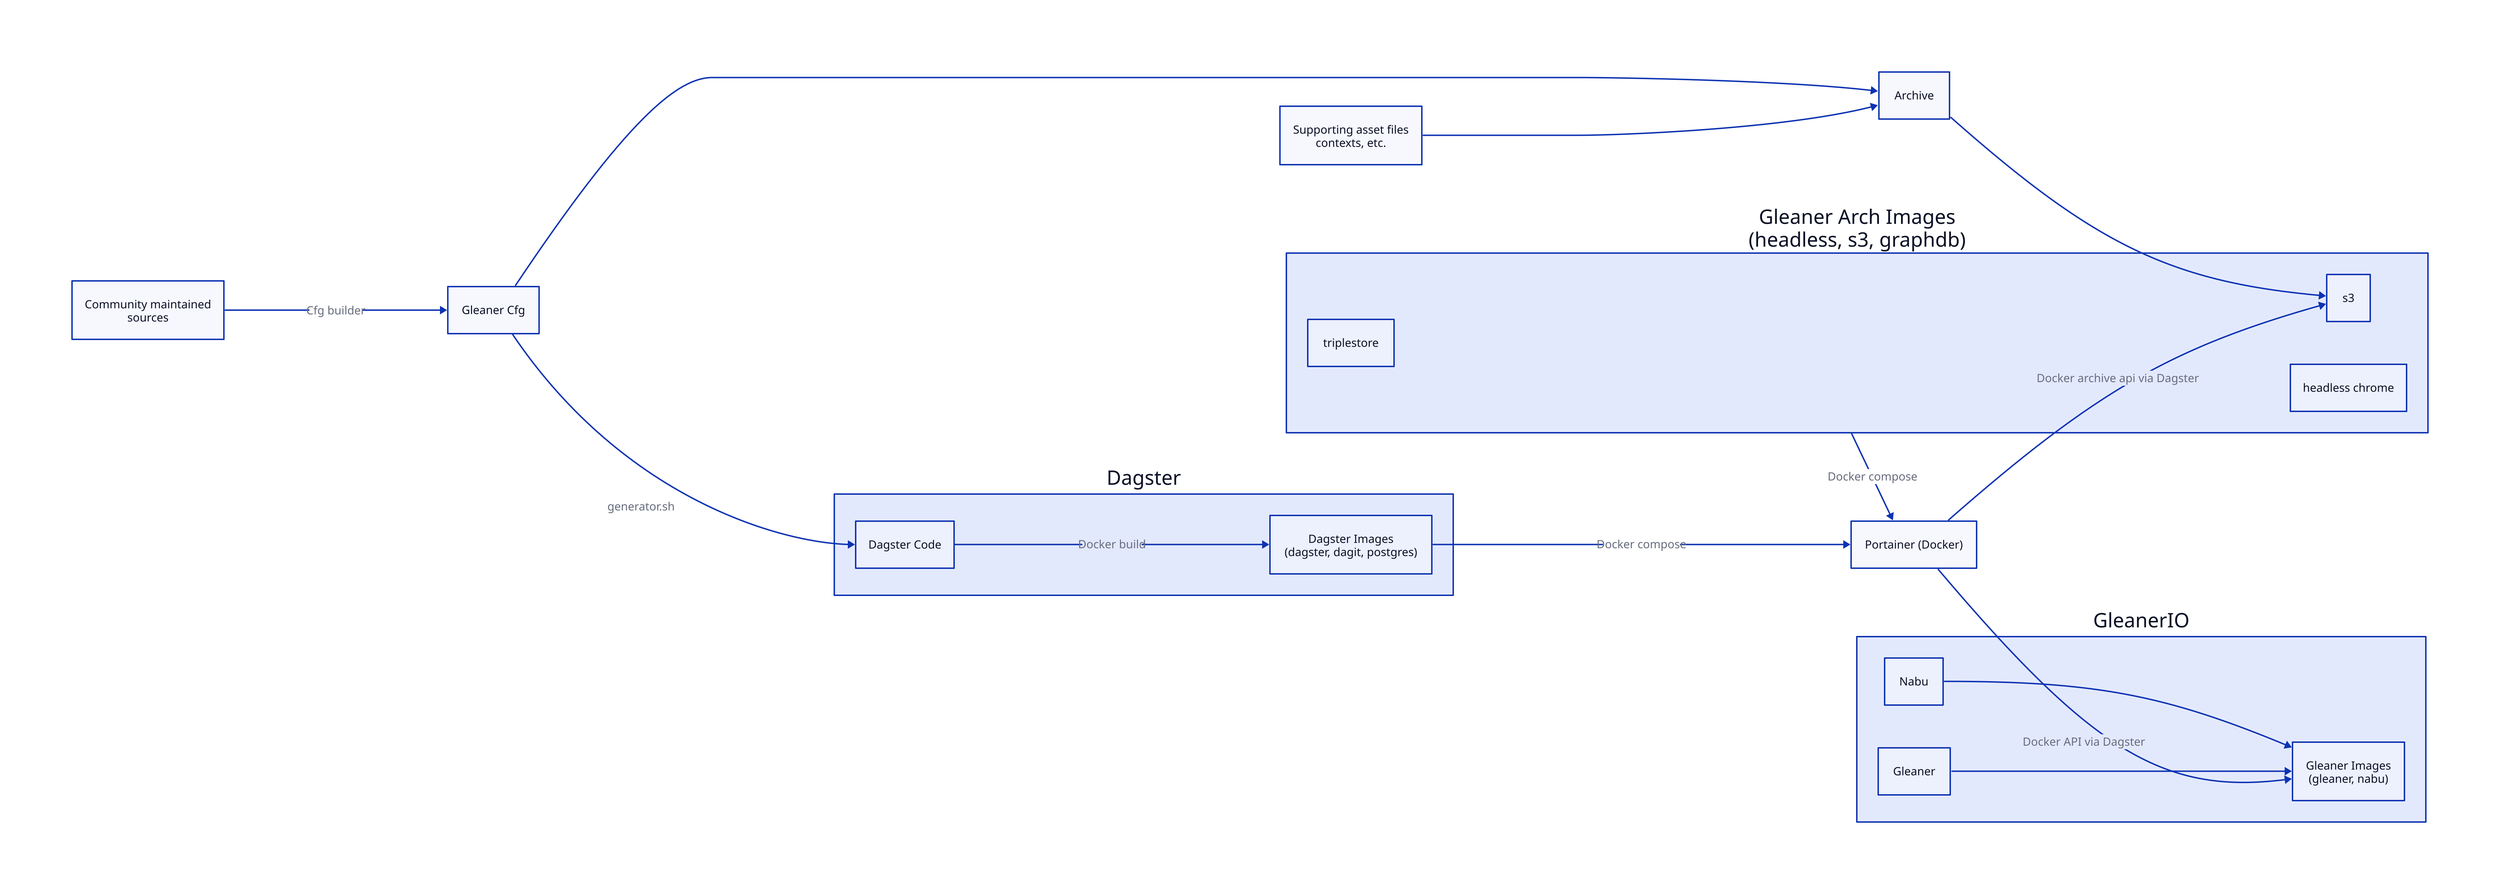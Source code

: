 direction: right

s : Community maintained \n sources
gc: Gleaner Cfg
assets: Supporting asset files \n contexts, etc.

dag: Dagster
dag.dc: Dagster Code
dag.di: Dagster Images \n (dagster, dagit, postgres)
ar: Archive

port: Portainer (Docker)

gio: GleanerIO
gio.Nabu
gio.Gleaner
gio.images: Gleaner Images \n (gleaner, nabu)

gio.Nabu -> gio.images
gio.Gleaner -> gio.images


garch: Gleaner Arch Images \n (headless, s3, graphdb)
garch.s3
garch.triplestore
garch.headless: headless chrome

s -> gc: Cfg builder
gc -> ar
assets -> ar
gc -> dag.dc: generator.sh
dag.dc -> dag.di: Docker build
dag.di -> port: Docker compose
ar -> garch.s3
garch.s3 <- port: Docker archive api via Dagster
gio.images <- port: Docker API via Dagster
garch -> port: Docker compose
